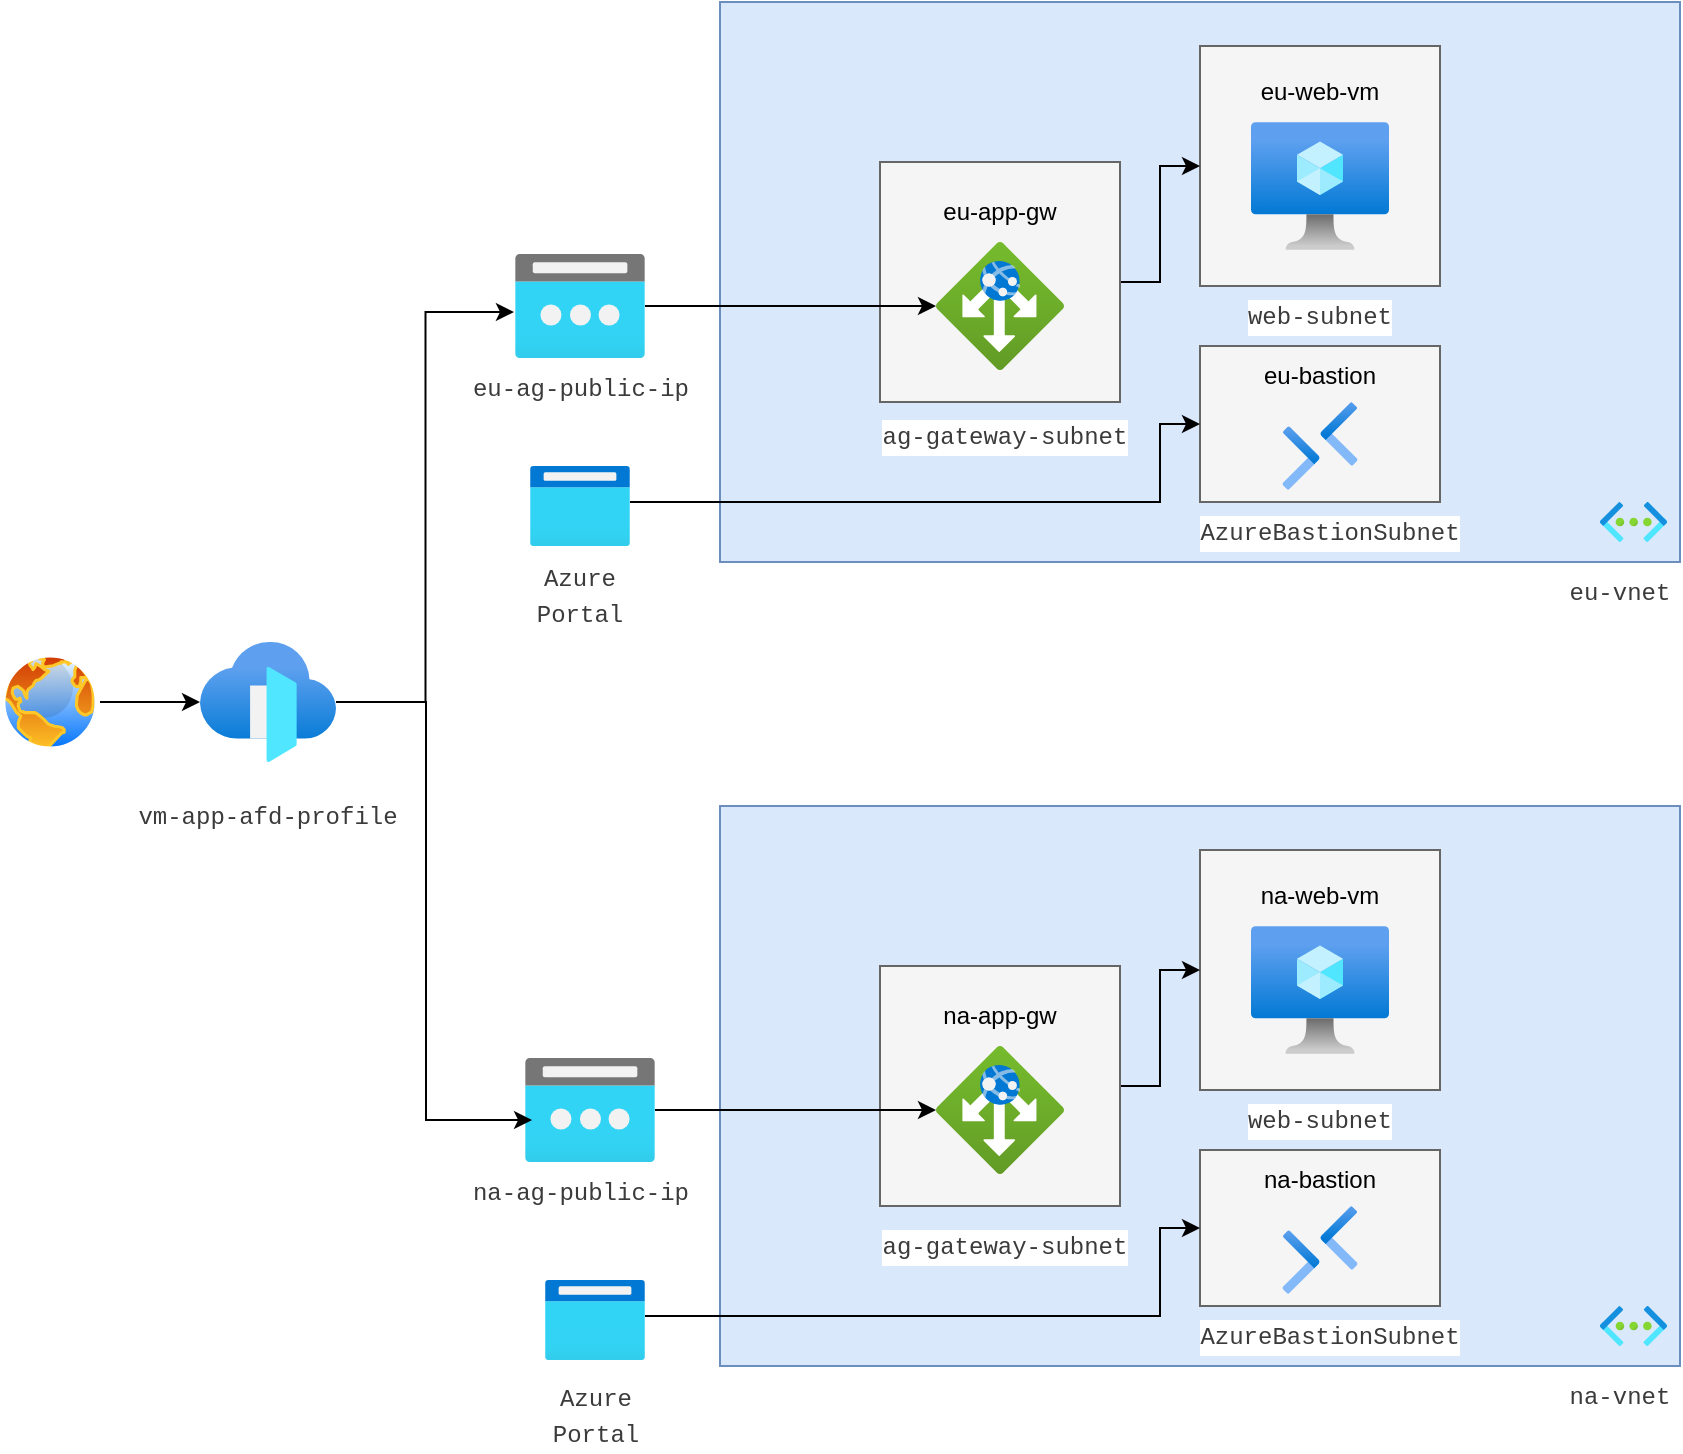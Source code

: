 <mxfile version="22.1.18" type="github">
  <diagram id="V6ZHfxy2foN1OI4ckGUL" name="Page-1">
    <mxGraphModel dx="1386" dy="800" grid="1" gridSize="10" guides="1" tooltips="1" connect="1" arrows="1" fold="1" page="1" pageScale="1" pageWidth="850" pageHeight="1100" math="0" shadow="0">
      <root>
        <mxCell id="0" />
        <mxCell id="1" parent="0" />
        <mxCell id="gJ7k6fp-wS53mgLNsCFR-1" value="" style="rounded=0;whiteSpace=wrap;html=1;fillColor=#dae8fc;strokeColor=#6c8ebf;" parent="1" vertex="1">
          <mxGeometry x="360" y="80" width="480" height="280" as="geometry" />
        </mxCell>
        <mxCell id="gJ7k6fp-wS53mgLNsCFR-3" value="" style="rounded=0;whiteSpace=wrap;html=1;fillColor=#f5f5f5;fontColor=#333333;strokeColor=#666666;" parent="1" vertex="1">
          <mxGeometry x="600" y="102" width="120" height="120" as="geometry" />
        </mxCell>
        <mxCell id="gJ7k6fp-wS53mgLNsCFR-5" value="" style="image;aspect=fixed;html=1;points=[];align=center;fontSize=12;image=img/lib/azure2/compute/Virtual_Machine.svg;" parent="1" vertex="1">
          <mxGeometry x="625.5" y="140" width="69" height="64" as="geometry" />
        </mxCell>
        <mxCell id="gJ7k6fp-wS53mgLNsCFR-8" value="" style="rounded=0;whiteSpace=wrap;html=1;fillColor=#f5f5f5;fontColor=#333333;strokeColor=#666666;" parent="1" vertex="1">
          <mxGeometry x="600" y="252" width="120" height="78" as="geometry" />
        </mxCell>
        <mxCell id="gJ7k6fp-wS53mgLNsCFR-10" value="&lt;div style=&quot;color: rgb(59, 59, 59); background-color: rgb(255, 255, 255); font-family: Menlo, Monaco, &amp;quot;Courier New&amp;quot;, monospace; line-height: 18px;&quot;&gt;AzureBastionSubnet&lt;/div&gt;" style="text;html=1;strokeColor=none;fillColor=none;align=center;verticalAlign=middle;whiteSpace=wrap;rounded=0;" parent="1" vertex="1">
          <mxGeometry x="634.5" y="330" width="60" height="30" as="geometry" />
        </mxCell>
        <mxCell id="gJ7k6fp-wS53mgLNsCFR-11" value="&lt;div style=&quot;color: rgb(59, 59, 59); background-color: rgb(255, 255, 255); font-family: Menlo, Monaco, &amp;quot;Courier New&amp;quot;, monospace; line-height: 18px;&quot;&gt;web-subnet&lt;/div&gt;" style="text;html=1;strokeColor=none;fillColor=none;align=center;verticalAlign=middle;whiteSpace=wrap;rounded=0;" parent="1" vertex="1">
          <mxGeometry x="600" y="222" width="120" height="30" as="geometry" />
        </mxCell>
        <mxCell id="gJ7k6fp-wS53mgLNsCFR-12" value="eu-bastion" style="text;html=1;strokeColor=none;fillColor=none;align=center;verticalAlign=middle;whiteSpace=wrap;rounded=0;" parent="1" vertex="1">
          <mxGeometry x="600" y="252" width="120" height="30" as="geometry" />
        </mxCell>
        <mxCell id="gJ7k6fp-wS53mgLNsCFR-13" value="eu-web-vm" style="text;html=1;strokeColor=none;fillColor=none;align=center;verticalAlign=middle;whiteSpace=wrap;rounded=0;" parent="1" vertex="1">
          <mxGeometry x="600" y="110" width="120" height="30" as="geometry" />
        </mxCell>
        <mxCell id="gJ7k6fp-wS53mgLNsCFR-40" style="edgeStyle=orthogonalEdgeStyle;rounded=0;orthogonalLoop=1;jettySize=auto;html=1;" parent="1" source="gJ7k6fp-wS53mgLNsCFR-14" target="gJ7k6fp-wS53mgLNsCFR-3" edge="1">
          <mxGeometry relative="1" as="geometry" />
        </mxCell>
        <mxCell id="gJ7k6fp-wS53mgLNsCFR-14" value="" style="rounded=0;whiteSpace=wrap;html=1;fillColor=#f5f5f5;fontColor=#333333;strokeColor=#666666;" parent="1" vertex="1">
          <mxGeometry x="440" y="160" width="120" height="120" as="geometry" />
        </mxCell>
        <mxCell id="gJ7k6fp-wS53mgLNsCFR-4" value="" style="image;aspect=fixed;html=1;points=[];align=center;fontSize=12;image=img/lib/azure2/networking/Application_Gateways.svg;" parent="1" vertex="1">
          <mxGeometry x="468" y="200" width="64" height="64" as="geometry" />
        </mxCell>
        <mxCell id="gJ7k6fp-wS53mgLNsCFR-15" value="&lt;div style=&quot;color: rgb(59, 59, 59); background-color: rgb(255, 255, 255); font-family: Menlo, Monaco, &amp;quot;Courier New&amp;quot;, monospace; line-height: 18px;&quot;&gt;&lt;div style=&quot;line-height: 18px;&quot;&gt;ag-gateway-subnet&lt;/div&gt;&lt;/div&gt;" style="text;html=1;strokeColor=none;fillColor=none;align=center;verticalAlign=middle;whiteSpace=wrap;rounded=0;" parent="1" vertex="1">
          <mxGeometry x="440" y="282" width="125" height="30" as="geometry" />
        </mxCell>
        <mxCell id="gJ7k6fp-wS53mgLNsCFR-16" value="eu-app-gw" style="text;html=1;strokeColor=none;fillColor=none;align=center;verticalAlign=middle;whiteSpace=wrap;rounded=0;" parent="1" vertex="1">
          <mxGeometry x="440" y="170" width="120" height="30" as="geometry" />
        </mxCell>
        <mxCell id="gJ7k6fp-wS53mgLNsCFR-17" value="" style="image;aspect=fixed;html=1;points=[];align=center;fontSize=12;image=img/lib/azure2/networking/Bastions.svg;" parent="1" vertex="1">
          <mxGeometry x="641.23" y="280" width="37.53" height="44" as="geometry" />
        </mxCell>
        <mxCell id="gJ7k6fp-wS53mgLNsCFR-18" value="" style="image;aspect=fixed;html=1;points=[];align=center;fontSize=12;image=img/lib/azure2/networking/Virtual_Networks.svg;" parent="1" vertex="1">
          <mxGeometry x="800" y="330" width="33.5" height="20" as="geometry" />
        </mxCell>
        <mxCell id="gJ7k6fp-wS53mgLNsCFR-20" value="&lt;div style=&quot;color: rgb(59, 59, 59); background-color: rgb(255, 255, 255); font-family: Menlo, Monaco, &amp;quot;Courier New&amp;quot;, monospace; line-height: 18px;&quot;&gt;eu-vnet&lt;/div&gt;" style="text;html=1;strokeColor=none;fillColor=none;align=center;verticalAlign=middle;whiteSpace=wrap;rounded=0;" parent="1" vertex="1">
          <mxGeometry x="780" y="360" width="60" height="30" as="geometry" />
        </mxCell>
        <mxCell id="gJ7k6fp-wS53mgLNsCFR-21" value="" style="rounded=0;whiteSpace=wrap;html=1;fillColor=#dae8fc;strokeColor=#6c8ebf;" parent="1" vertex="1">
          <mxGeometry x="360" y="482" width="480" height="280" as="geometry" />
        </mxCell>
        <mxCell id="gJ7k6fp-wS53mgLNsCFR-22" value="" style="rounded=0;whiteSpace=wrap;html=1;fillColor=#f5f5f5;fontColor=#333333;strokeColor=#666666;" parent="1" vertex="1">
          <mxGeometry x="600" y="504" width="120" height="120" as="geometry" />
        </mxCell>
        <mxCell id="gJ7k6fp-wS53mgLNsCFR-23" value="" style="image;aspect=fixed;html=1;points=[];align=center;fontSize=12;image=img/lib/azure2/compute/Virtual_Machine.svg;" parent="1" vertex="1">
          <mxGeometry x="625.5" y="542" width="69" height="64" as="geometry" />
        </mxCell>
        <mxCell id="gJ7k6fp-wS53mgLNsCFR-24" value="" style="rounded=0;whiteSpace=wrap;html=1;fillColor=#f5f5f5;fontColor=#333333;strokeColor=#666666;" parent="1" vertex="1">
          <mxGeometry x="600" y="654" width="120" height="78" as="geometry" />
        </mxCell>
        <mxCell id="gJ7k6fp-wS53mgLNsCFR-25" value="&lt;div style=&quot;color: rgb(59, 59, 59); background-color: rgb(255, 255, 255); font-family: Menlo, Monaco, &amp;quot;Courier New&amp;quot;, monospace; line-height: 18px;&quot;&gt;AzureBastionSubnet&lt;/div&gt;" style="text;html=1;strokeColor=none;fillColor=none;align=center;verticalAlign=middle;whiteSpace=wrap;rounded=0;" parent="1" vertex="1">
          <mxGeometry x="634.5" y="732" width="60" height="30" as="geometry" />
        </mxCell>
        <mxCell id="gJ7k6fp-wS53mgLNsCFR-26" value="&lt;div style=&quot;color: rgb(59, 59, 59); background-color: rgb(255, 255, 255); font-family: Menlo, Monaco, &amp;quot;Courier New&amp;quot;, monospace; line-height: 18px;&quot;&gt;web-subnet&lt;/div&gt;" style="text;html=1;strokeColor=none;fillColor=none;align=center;verticalAlign=middle;whiteSpace=wrap;rounded=0;" parent="1" vertex="1">
          <mxGeometry x="600" y="624" width="120" height="30" as="geometry" />
        </mxCell>
        <mxCell id="gJ7k6fp-wS53mgLNsCFR-27" value="na-bastion" style="text;html=1;strokeColor=none;fillColor=none;align=center;verticalAlign=middle;whiteSpace=wrap;rounded=0;" parent="1" vertex="1">
          <mxGeometry x="600" y="654" width="120" height="30" as="geometry" />
        </mxCell>
        <mxCell id="gJ7k6fp-wS53mgLNsCFR-28" value="na-web-vm" style="text;html=1;strokeColor=none;fillColor=none;align=center;verticalAlign=middle;whiteSpace=wrap;rounded=0;" parent="1" vertex="1">
          <mxGeometry x="600" y="512" width="120" height="30" as="geometry" />
        </mxCell>
        <mxCell id="gJ7k6fp-wS53mgLNsCFR-41" style="edgeStyle=orthogonalEdgeStyle;rounded=0;orthogonalLoop=1;jettySize=auto;html=1;" parent="1" source="gJ7k6fp-wS53mgLNsCFR-29" target="gJ7k6fp-wS53mgLNsCFR-22" edge="1">
          <mxGeometry relative="1" as="geometry" />
        </mxCell>
        <mxCell id="gJ7k6fp-wS53mgLNsCFR-29" value="" style="rounded=0;whiteSpace=wrap;html=1;fillColor=#f5f5f5;fontColor=#333333;strokeColor=#666666;" parent="1" vertex="1">
          <mxGeometry x="440" y="562" width="120" height="120" as="geometry" />
        </mxCell>
        <mxCell id="gJ7k6fp-wS53mgLNsCFR-30" value="" style="image;aspect=fixed;html=1;points=[];align=center;fontSize=12;image=img/lib/azure2/networking/Application_Gateways.svg;" parent="1" vertex="1">
          <mxGeometry x="468" y="602" width="64" height="64" as="geometry" />
        </mxCell>
        <mxCell id="gJ7k6fp-wS53mgLNsCFR-31" value="&lt;div style=&quot;color: rgb(59, 59, 59); background-color: rgb(255, 255, 255); font-family: Menlo, Monaco, &amp;quot;Courier New&amp;quot;, monospace; line-height: 18px;&quot;&gt;&lt;div style=&quot;line-height: 18px;&quot;&gt;ag-gateway-subnet&lt;/div&gt;&lt;/div&gt;" style="text;html=1;strokeColor=none;fillColor=none;align=center;verticalAlign=middle;whiteSpace=wrap;rounded=0;" parent="1" vertex="1">
          <mxGeometry x="440" y="687" width="125" height="30" as="geometry" />
        </mxCell>
        <mxCell id="gJ7k6fp-wS53mgLNsCFR-32" value="na-app-gw" style="text;html=1;strokeColor=none;fillColor=none;align=center;verticalAlign=middle;whiteSpace=wrap;rounded=0;" parent="1" vertex="1">
          <mxGeometry x="440" y="572" width="120" height="30" as="geometry" />
        </mxCell>
        <mxCell id="gJ7k6fp-wS53mgLNsCFR-33" value="" style="image;aspect=fixed;html=1;points=[];align=center;fontSize=12;image=img/lib/azure2/networking/Bastions.svg;" parent="1" vertex="1">
          <mxGeometry x="641.23" y="682" width="37.53" height="44" as="geometry" />
        </mxCell>
        <mxCell id="gJ7k6fp-wS53mgLNsCFR-34" value="" style="image;aspect=fixed;html=1;points=[];align=center;fontSize=12;image=img/lib/azure2/networking/Virtual_Networks.svg;" parent="1" vertex="1">
          <mxGeometry x="800" y="732" width="33.5" height="20" as="geometry" />
        </mxCell>
        <mxCell id="gJ7k6fp-wS53mgLNsCFR-35" value="&lt;div style=&quot;color: rgb(59, 59, 59); background-color: rgb(255, 255, 255); font-family: Menlo, Monaco, &amp;quot;Courier New&amp;quot;, monospace; line-height: 18px;&quot;&gt;na-vnet&lt;/div&gt;" style="text;html=1;strokeColor=none;fillColor=none;align=center;verticalAlign=middle;whiteSpace=wrap;rounded=0;" parent="1" vertex="1">
          <mxGeometry x="780" y="762" width="60" height="30" as="geometry" />
        </mxCell>
        <mxCell id="gJ7k6fp-wS53mgLNsCFR-36" value="" style="image;aspect=fixed;html=1;points=[];align=center;fontSize=12;image=img/lib/azure2/networking/Front_Doors.svg;" parent="1" vertex="1">
          <mxGeometry x="100" y="400" width="68" height="60" as="geometry" />
        </mxCell>
        <mxCell id="gJ7k6fp-wS53mgLNsCFR-37" value="&lt;div style=&quot;color: rgb(59, 59, 59); background-color: rgb(255, 255, 255); font-family: Menlo, Monaco, &amp;quot;Courier New&amp;quot;, monospace; line-height: 18px;&quot;&gt;vm-app-afd-profile&lt;/div&gt;" style="text;html=1;strokeColor=none;fillColor=none;align=center;verticalAlign=middle;whiteSpace=wrap;rounded=0;" parent="1" vertex="1">
          <mxGeometry x="64" y="472" width="140" height="30" as="geometry" />
        </mxCell>
        <mxCell id="gJ7k6fp-wS53mgLNsCFR-51" style="edgeStyle=orthogonalEdgeStyle;rounded=0;orthogonalLoop=1;jettySize=auto;html=1;entryX=0;entryY=0.5;entryDx=0;entryDy=0;" parent="1" source="gJ7k6fp-wS53mgLNsCFR-42" target="gJ7k6fp-wS53mgLNsCFR-24" edge="1">
          <mxGeometry relative="1" as="geometry">
            <Array as="points">
              <mxPoint x="580" y="737" />
              <mxPoint x="580" y="693" />
            </Array>
          </mxGeometry>
        </mxCell>
        <mxCell id="gJ7k6fp-wS53mgLNsCFR-42" value="" style="image;aspect=fixed;html=1;points=[];align=center;fontSize=12;image=img/lib/azure2/general/Browser.svg;" parent="1" vertex="1">
          <mxGeometry x="272.5" y="719" width="50" height="40" as="geometry" />
        </mxCell>
        <mxCell id="gJ7k6fp-wS53mgLNsCFR-47" style="edgeStyle=orthogonalEdgeStyle;rounded=0;orthogonalLoop=1;jettySize=auto;html=1;entryX=0;entryY=0.5;entryDx=0;entryDy=0;" parent="1" source="gJ7k6fp-wS53mgLNsCFR-43" target="gJ7k6fp-wS53mgLNsCFR-8" edge="1">
          <mxGeometry relative="1" as="geometry">
            <Array as="points">
              <mxPoint x="580" y="330" />
              <mxPoint x="580" y="291" />
            </Array>
          </mxGeometry>
        </mxCell>
        <mxCell id="gJ7k6fp-wS53mgLNsCFR-43" value="" style="image;aspect=fixed;html=1;points=[];align=center;fontSize=12;image=img/lib/azure2/general/Browser.svg;" parent="1" vertex="1">
          <mxGeometry x="265" y="312" width="50" height="40" as="geometry" />
        </mxCell>
        <mxCell id="gJ7k6fp-wS53mgLNsCFR-44" value="&lt;div style=&quot;color: rgb(59, 59, 59); background-color: rgb(255, 255, 255); font-family: Menlo, Monaco, &amp;quot;Courier New&amp;quot;, monospace; line-height: 18px;&quot;&gt;Azure Portal&lt;/div&gt;" style="text;html=1;strokeColor=none;fillColor=none;align=center;verticalAlign=middle;whiteSpace=wrap;rounded=0;" parent="1" vertex="1">
          <mxGeometry x="267.5" y="772" width="60" height="30" as="geometry" />
        </mxCell>
        <mxCell id="gJ7k6fp-wS53mgLNsCFR-45" value="&lt;div style=&quot;color: rgb(59, 59, 59); background-color: rgb(255, 255, 255); font-family: Menlo, Monaco, &amp;quot;Courier New&amp;quot;, monospace; line-height: 18px;&quot;&gt;Azure Portal&lt;/div&gt;" style="text;html=1;strokeColor=none;fillColor=none;align=center;verticalAlign=middle;whiteSpace=wrap;rounded=0;" parent="1" vertex="1">
          <mxGeometry x="260" y="362" width="60" height="30" as="geometry" />
        </mxCell>
        <mxCell id="gJ7k6fp-wS53mgLNsCFR-49" style="edgeStyle=orthogonalEdgeStyle;rounded=0;orthogonalLoop=1;jettySize=auto;html=1;" parent="1" source="gJ7k6fp-wS53mgLNsCFR-46" target="gJ7k6fp-wS53mgLNsCFR-36" edge="1">
          <mxGeometry relative="1" as="geometry" />
        </mxCell>
        <mxCell id="gJ7k6fp-wS53mgLNsCFR-46" value="" style="image;aspect=fixed;perimeter=ellipsePerimeter;html=1;align=center;shadow=0;dashed=0;spacingTop=3;image=img/lib/active_directory/internet_globe.svg;" parent="1" vertex="1">
          <mxGeometry y="405" width="50" height="50" as="geometry" />
        </mxCell>
        <mxCell id="gJ7k6fp-wS53mgLNsCFR-56" style="edgeStyle=orthogonalEdgeStyle;rounded=0;orthogonalLoop=1;jettySize=auto;html=1;" parent="1" source="gJ7k6fp-wS53mgLNsCFR-50" target="gJ7k6fp-wS53mgLNsCFR-4" edge="1">
          <mxGeometry relative="1" as="geometry" />
        </mxCell>
        <mxCell id="gJ7k6fp-wS53mgLNsCFR-50" value="" style="image;aspect=fixed;html=1;points=[];align=center;fontSize=12;image=img/lib/azure2/networking/Public_IP_Addresses.svg;" parent="1" vertex="1">
          <mxGeometry x="257.5" y="206" width="65" height="52" as="geometry" />
        </mxCell>
        <mxCell id="gJ7k6fp-wS53mgLNsCFR-52" style="edgeStyle=orthogonalEdgeStyle;rounded=0;orthogonalLoop=1;jettySize=auto;html=1;entryX=-0.008;entryY=0.558;entryDx=0;entryDy=0;entryPerimeter=0;" parent="1" source="gJ7k6fp-wS53mgLNsCFR-36" target="gJ7k6fp-wS53mgLNsCFR-50" edge="1">
          <mxGeometry relative="1" as="geometry" />
        </mxCell>
        <mxCell id="gJ7k6fp-wS53mgLNsCFR-55" style="edgeStyle=orthogonalEdgeStyle;rounded=0;orthogonalLoop=1;jettySize=auto;html=1;" parent="1" source="gJ7k6fp-wS53mgLNsCFR-53" target="gJ7k6fp-wS53mgLNsCFR-30" edge="1">
          <mxGeometry relative="1" as="geometry" />
        </mxCell>
        <mxCell id="gJ7k6fp-wS53mgLNsCFR-53" value="" style="image;aspect=fixed;html=1;points=[];align=center;fontSize=12;image=img/lib/azure2/networking/Public_IP_Addresses.svg;" parent="1" vertex="1">
          <mxGeometry x="262.5" y="608" width="65" height="52" as="geometry" />
        </mxCell>
        <mxCell id="gJ7k6fp-wS53mgLNsCFR-54" style="edgeStyle=orthogonalEdgeStyle;rounded=0;orthogonalLoop=1;jettySize=auto;html=1;entryX=0.008;entryY=0.635;entryDx=0;entryDy=0;entryPerimeter=0;" parent="1" edge="1">
          <mxGeometry relative="1" as="geometry">
            <mxPoint x="171" y="430" as="sourcePoint" />
            <mxPoint x="266.02" y="639.02" as="targetPoint" />
            <Array as="points">
              <mxPoint x="213" y="430" />
              <mxPoint x="213" y="639" />
            </Array>
          </mxGeometry>
        </mxCell>
        <mxCell id="gJ7k6fp-wS53mgLNsCFR-57" value="&lt;div style=&quot;color: rgb(59, 59, 59); background-color: rgb(255, 255, 255); font-family: Menlo, Monaco, &amp;quot;Courier New&amp;quot;, monospace; line-height: 18px;&quot;&gt;&lt;div style=&quot;line-height: 18px;&quot;&gt;eu-ag-public-ip&lt;/div&gt;&lt;/div&gt;" style="text;html=1;strokeColor=none;fillColor=none;align=center;verticalAlign=middle;whiteSpace=wrap;rounded=0;" parent="1" vertex="1">
          <mxGeometry x="227.5" y="258" width="125" height="30" as="geometry" />
        </mxCell>
        <mxCell id="gJ7k6fp-wS53mgLNsCFR-58" value="&lt;div style=&quot;color: rgb(59, 59, 59); background-color: rgb(255, 255, 255); font-family: Menlo, Monaco, &amp;quot;Courier New&amp;quot;, monospace; line-height: 18px;&quot;&gt;&lt;div style=&quot;line-height: 18px;&quot;&gt;na-ag-public-ip&lt;/div&gt;&lt;/div&gt;" style="text;html=1;strokeColor=none;fillColor=none;align=center;verticalAlign=middle;whiteSpace=wrap;rounded=0;" parent="1" vertex="1">
          <mxGeometry x="227.5" y="660" width="125" height="30" as="geometry" />
        </mxCell>
      </root>
    </mxGraphModel>
  </diagram>
</mxfile>
